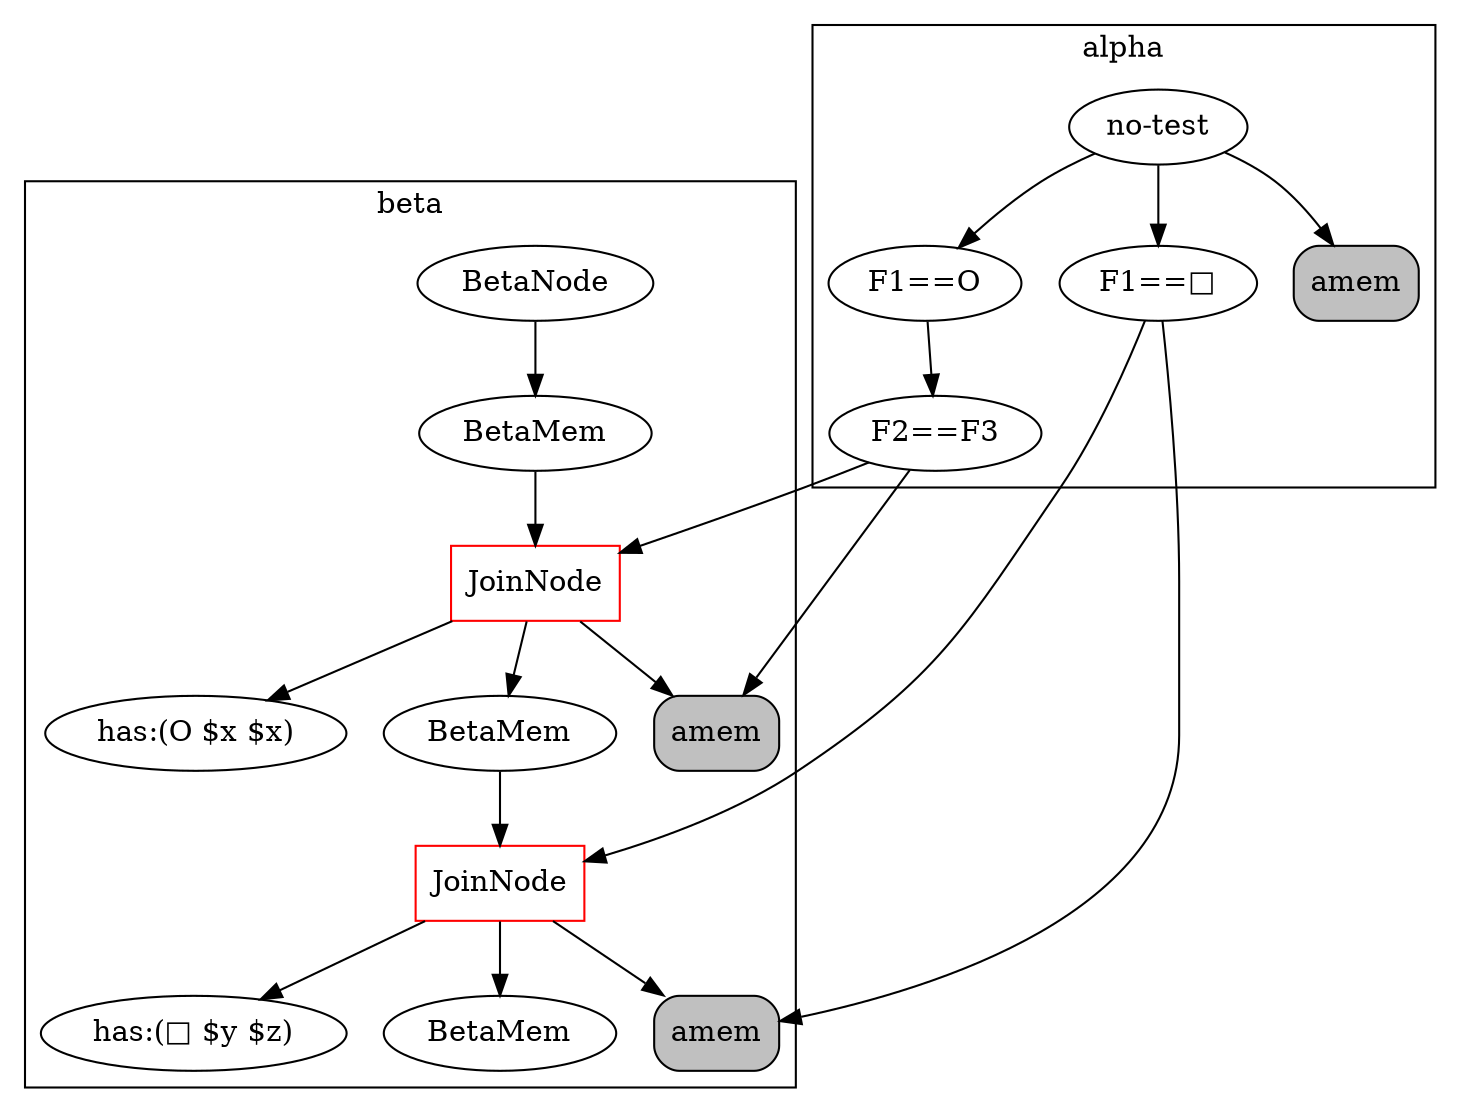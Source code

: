 digraph {
	subgraph cluster_1 {
	label = beta
	"BetaNode 139991442278664" [label="BetaNode"];
	"BetaMemory 139991442035264" [label="BetaMem"];
	"BetaNode 139991442278664" -> "BetaMemory 139991442035264";
	"JoinNode 139991442035544" [label="BetaMem"];
	"BetaMemory 139991442035264" -> "JoinNode 139991442035544";
	"JoinNode 139991442035544" [shape=box, color=red, label="JoinNode"];
	"JoinNode 139991442035544" -> "amem:<rete.alpha.AlphaMemory object at 0x7f524c2c9320>"
	"JoinNode 139991442035544" -> "has:(O $x $x)"
	"BetaMemory 139991442035600" [label="BetaMem"];
	"JoinNode 139991442035544" -> "BetaMemory 139991442035600";
	"JoinNode 139991442035768" [label="BetaMem"];
	"BetaMemory 139991442035600" -> "JoinNode 139991442035768";
	"JoinNode 139991442035768" [shape=box, color=red, label="JoinNode"];
	"JoinNode 139991442035768" -> "amem:<rete.alpha.AlphaMemory object at 0x7f524c2c9400>"
	"JoinNode 139991442035768" -> "has:(□ $y $z)"
	"PNode 139991442035208" [label="BetaMem"];
	"JoinNode 139991442035768" -> "PNode 139991442035208";
	}
	subgraph cluster_0 {
	label = alpha
	"no-test" -> "F1==O";
	"F1==O" -> "F2==F3";
	"F2==F3" -> "amem:<rete.alpha.AlphaMemory object at 0x7f524c2c9320>";
	"amem:<rete.alpha.AlphaMemory object at 0x7f524c2c9320>" [shape=box, style="rounded,filled", label="amem", fillcolor=gray];
	"no-test" -> "F1==□";
	"F1==□" -> "amem:<rete.alpha.AlphaMemory object at 0x7f524c2c9400>";
	"amem:<rete.alpha.AlphaMemory object at 0x7f524c2c9400>" [shape=box, style="rounded,filled", label="amem", fillcolor=gray];
	"no-test" -> "amem:<rete.alpha.AlphaMemory object at 0x7f524c304828>";
	"amem:<rete.alpha.AlphaMemory object at 0x7f524c304828>" [shape=box, style="rounded,filled", label="amem", fillcolor=gray];
	}
	"F2==F3" -> "JoinNode 139991442035544";
	"F1==□" -> "JoinNode 139991442035768";
}